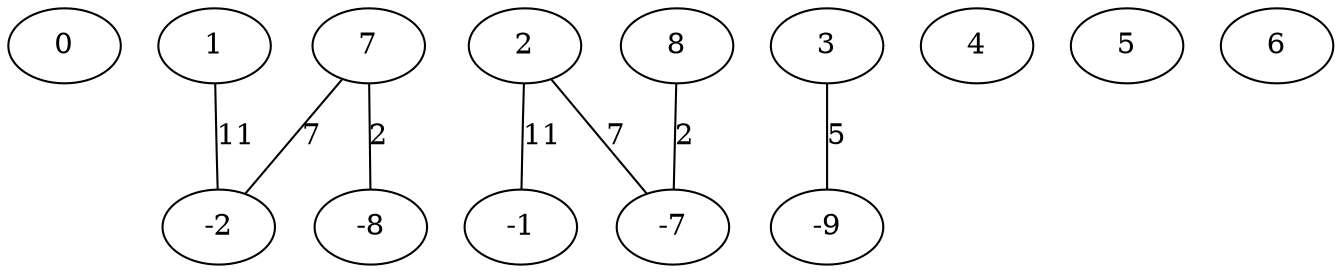 graph G {
 0;
 1;
 1---2 [label=11];
 2;
 2---1 [label=11];
 2---7 [label=7];
 3;
 3---9 [label=5];
 4;
 5;
 6;
 7;
 7---8 [label=2];
 7---2 [label=7];
 8;
 8---7 [label=2];
}

